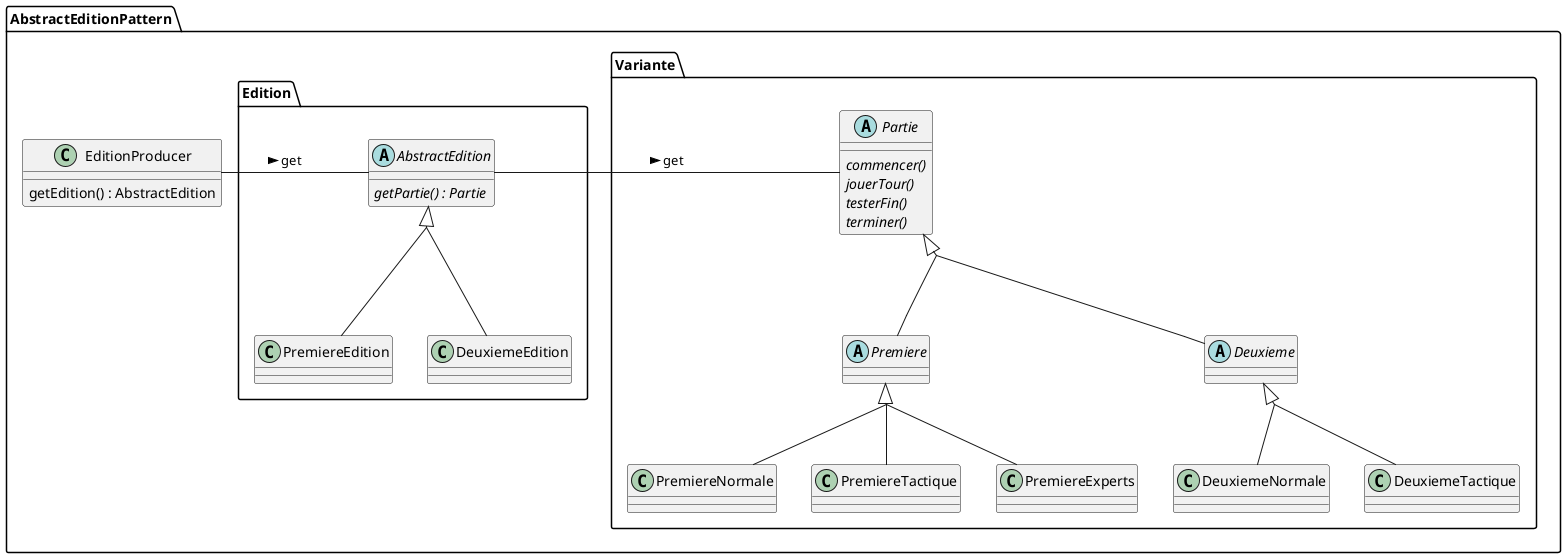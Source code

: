 @startuml partie 
skinparam groupInheritance 2

' namespace EditionPattern{
'     class PartieEdition{
'         getPartie() : Partie
'     }
'     PartieEdition - Partie : get >
'     interface Partie {
'         commencer()
'         jouerTour()
'         testerFin()
'         terminer()
'     }

'     Partie <|-- Premiere
'     Partie <|-- Deuxieme
'     abstract Premiere
'     abstract Deuxieme
'     Premiere <|-- PremiereNormale 
'     Premiere <|-- PremiereTactique
'     Premiere <|-- PremiereExperts
'     Deuxieme <|-- DeuxiemeNormale
'     Deuxieme <|-- DeuxiemeTactique
' }

namespace AbstractEditionPattern{
    class EditionProducer{
        getEdition() : AbstractEdition
    }

    namespace Edition{
        abstract AbstractEdition
        class PremiereEdition
        class DeuxiemeEdition

        AbstractEditionPattern.EditionProducer - AbstractEdition : get >
        AbstractEdition <|-- PremiereEdition
        AbstractEdition <|-- DeuxiemeEdition

        abstract AbstractEdition {
            getPartie() : Partie {abstract}
        }
    }

    namespace Variante{
        abstract Partie {
            commencer() {abstract}
            jouerTour() {abstract}
            testerFin() {abstract}
            terminer() {abstract}
        }

        AbstractEditionPattern.Edition.AbstractEdition - Partie : get >
        Partie <|-- Premiere
        Partie <|-- Deuxieme
        abstract Premiere
        abstract Deuxieme
        Premiere <|-- PremiereNormale 
        Premiere <|-- PremiereTactique
        Premiere <|-- PremiereExperts
        Deuxieme <|-- DeuxiemeNormale
        Deuxieme <|-- DeuxiemeTactique
    }
}


AbstractEditionPattern.EditionProducer -[hidden] AbstractEditionPattern.Edition.PremiereEdition
' EditionPattern.PremiereNormale --[hidden]-- AbstractEditionPattern.EditionProducer
@enduml